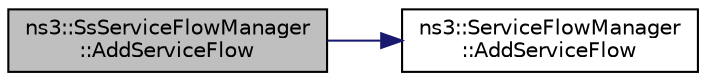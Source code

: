digraph "ns3::SsServiceFlowManager::AddServiceFlow"
{
  edge [fontname="Helvetica",fontsize="10",labelfontname="Helvetica",labelfontsize="10"];
  node [fontname="Helvetica",fontsize="10",shape=record];
  rankdir="LR";
  Node1 [label="ns3::SsServiceFlowManager\l::AddServiceFlow",height=0.2,width=0.4,color="black", fillcolor="grey75", style="filled", fontcolor="black"];
  Node1 -> Node2 [color="midnightblue",fontsize="10",style="solid"];
  Node2 [label="ns3::ServiceFlowManager\l::AddServiceFlow",height=0.2,width=0.4,color="black", fillcolor="white", style="filled",URL="$df/d56/classns3_1_1ServiceFlowManager.html#a0a891935b94be6fcd17690801271c38d"];
}
